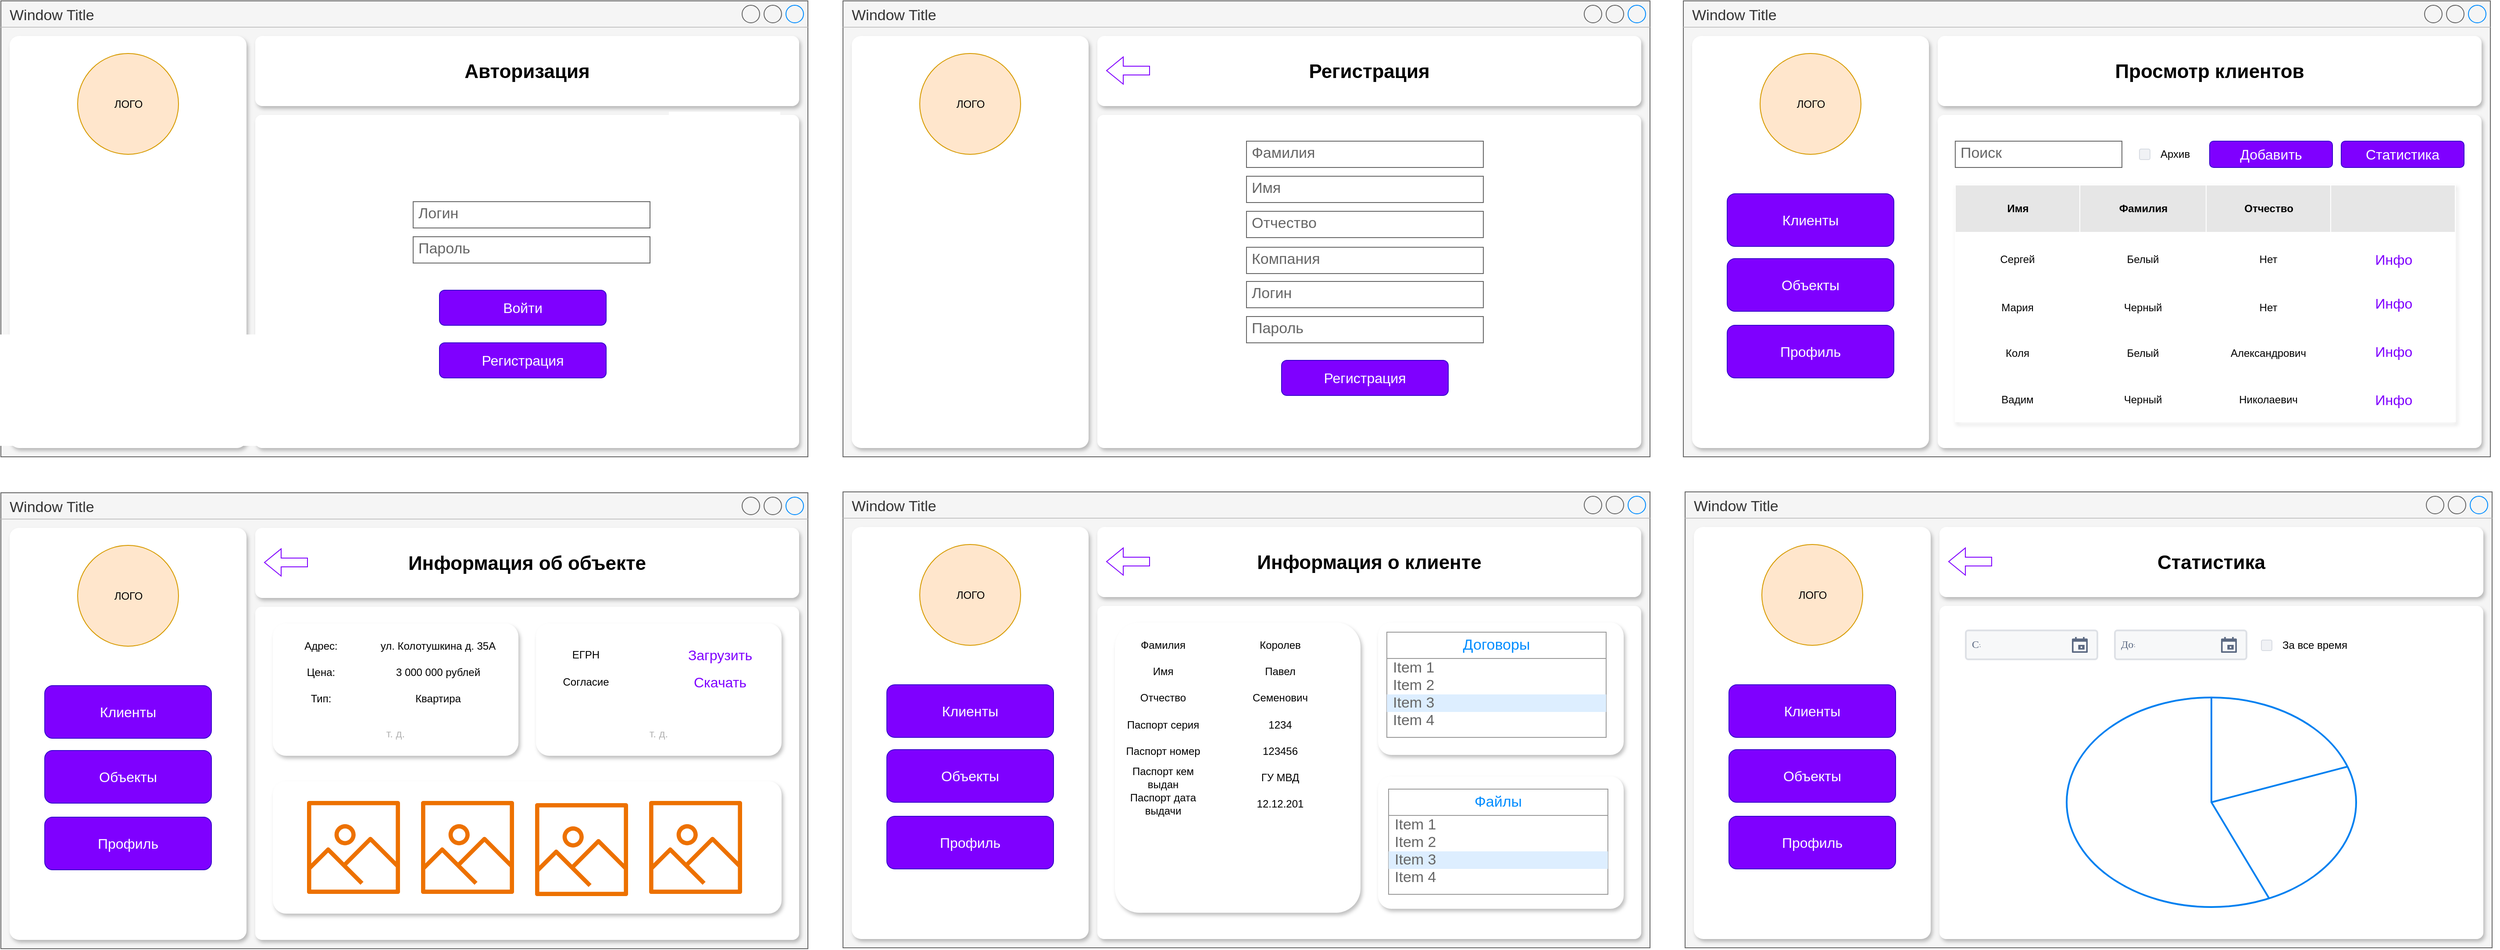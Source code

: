 <mxfile version="24.2.5" type="device">
  <diagram name="Страница — 1" id="MnJwE_A0gdDuaMo_lkTC">
    <mxGraphModel dx="3187" dy="2658" grid="1" gridSize="10" guides="1" tooltips="1" connect="1" arrows="1" fold="1" page="0" pageScale="1" pageWidth="1169" pageHeight="827" math="0" shadow="0">
      <root>
        <mxCell id="0" />
        <mxCell id="1" parent="0" />
        <mxCell id="DOowuVGxNtH6Vm6jvOXv-89" value="" style="group" vertex="1" connectable="0" parent="1">
          <mxGeometry x="40" y="-800" width="920" height="520" as="geometry" />
        </mxCell>
        <mxCell id="DOowuVGxNtH6Vm6jvOXv-23" value="Window Title" style="strokeWidth=1;shadow=0;dashed=0;align=center;html=1;shape=mxgraph.mockup.containers.window;align=left;verticalAlign=top;spacingLeft=8;strokeColor2=#008cff;strokeColor3=#c4c4c4;fontColor=#333333;mainText=;fontSize=17;labelBackgroundColor=none;whiteSpace=wrap;fillColor=#f5f5f5;strokeColor=#666666;container=0;" vertex="1" parent="DOowuVGxNtH6Vm6jvOXv-89">
          <mxGeometry width="920" height="520" as="geometry" />
        </mxCell>
        <mxCell id="DOowuVGxNtH6Vm6jvOXv-25" value="" style="rounded=1;whiteSpace=wrap;html=1;rotation=0;arcSize=2;strokeColor=none;shadow=1;container=0;" vertex="1" parent="DOowuVGxNtH6Vm6jvOXv-89">
          <mxGeometry x="290" y="130" width="620" height="380" as="geometry" />
        </mxCell>
        <mxCell id="DOowuVGxNtH6Vm6jvOXv-26" value="&lt;h1&gt;&lt;font style=&quot;font-size: 22px;&quot;&gt;Авторизация&lt;/font&gt;&lt;/h1&gt;" style="rounded=1;whiteSpace=wrap;html=1;rotation=0;arcSize=10;strokeColor=none;shadow=1;container=0;" vertex="1" parent="DOowuVGxNtH6Vm6jvOXv-89">
          <mxGeometry x="290" y="40" width="620" height="80" as="geometry" />
        </mxCell>
        <mxCell id="DOowuVGxNtH6Vm6jvOXv-51" value="Войти" style="rounded=1;whiteSpace=wrap;html=1;fillColor=#7F00FF;strokeColor=#3700CC;fontColor=#ffffff;fontSize=16;container=0;" vertex="1" parent="DOowuVGxNtH6Vm6jvOXv-89">
          <mxGeometry x="500" y="330" width="190" height="40" as="geometry" />
        </mxCell>
        <mxCell id="DOowuVGxNtH6Vm6jvOXv-52" value="Регистрация" style="rounded=1;whiteSpace=wrap;html=1;fillColor=#7F00FF;strokeColor=#3700CC;fontColor=#ffffff;fontSize=16;container=0;" vertex="1" parent="DOowuVGxNtH6Vm6jvOXv-89">
          <mxGeometry x="500" y="390" width="190" height="40" as="geometry" />
        </mxCell>
        <mxCell id="DOowuVGxNtH6Vm6jvOXv-3" value="" style="rounded=1;whiteSpace=wrap;html=1;rotation=0;arcSize=4;textShadow=0;strokeColor=none;shadow=1;container=0;" vertex="1" parent="DOowuVGxNtH6Vm6jvOXv-89">
          <mxGeometry x="10" y="40" width="270" height="470" as="geometry" />
        </mxCell>
        <mxCell id="DOowuVGxNtH6Vm6jvOXv-6" value="ЛОГО" style="ellipse;whiteSpace=wrap;html=1;aspect=fixed;fillColor=#ffe6cc;strokeColor=#d79b00;container=0;" vertex="1" parent="DOowuVGxNtH6Vm6jvOXv-89">
          <mxGeometry x="87.5" y="60" width="115" height="115" as="geometry" />
        </mxCell>
        <mxCell id="DOowuVGxNtH6Vm6jvOXv-87" value="Логин" style="strokeWidth=1;shadow=0;dashed=0;align=center;html=1;shape=mxgraph.mockup.text.textBox;fontColor=#666666;align=left;fontSize=17;spacingLeft=4;spacingTop=-3;whiteSpace=wrap;strokeColor=#666666;mainText=" vertex="1" parent="DOowuVGxNtH6Vm6jvOXv-89">
          <mxGeometry x="470" y="229" width="270" height="30" as="geometry" />
        </mxCell>
        <mxCell id="DOowuVGxNtH6Vm6jvOXv-88" value="Пароль" style="strokeWidth=1;shadow=0;dashed=0;align=center;html=1;shape=mxgraph.mockup.text.textBox;fontColor=#666666;align=left;fontSize=17;spacingLeft=4;spacingTop=-3;whiteSpace=wrap;strokeColor=#666666;mainText=" vertex="1" parent="DOowuVGxNtH6Vm6jvOXv-89">
          <mxGeometry x="470" y="269" width="270" height="30" as="geometry" />
        </mxCell>
        <mxCell id="DOowuVGxNtH6Vm6jvOXv-101" value="" style="group" vertex="1" connectable="0" parent="1">
          <mxGeometry x="1000" y="-800" width="920" height="520" as="geometry" />
        </mxCell>
        <mxCell id="DOowuVGxNtH6Vm6jvOXv-76" value="Window Title" style="strokeWidth=1;shadow=0;dashed=0;align=center;html=1;shape=mxgraph.mockup.containers.window;align=left;verticalAlign=top;spacingLeft=8;strokeColor2=#008cff;strokeColor3=#c4c4c4;fontColor=#333333;mainText=;fontSize=17;labelBackgroundColor=none;whiteSpace=wrap;fillColor=#f5f5f5;strokeColor=#666666;container=0;" vertex="1" parent="DOowuVGxNtH6Vm6jvOXv-101">
          <mxGeometry width="920" height="520" as="geometry" />
        </mxCell>
        <mxCell id="DOowuVGxNtH6Vm6jvOXv-77" value="" style="rounded=1;whiteSpace=wrap;html=1;rotation=0;arcSize=2;strokeColor=none;shadow=1;container=0;" vertex="1" parent="DOowuVGxNtH6Vm6jvOXv-101">
          <mxGeometry x="290" y="130" width="620" height="380" as="geometry" />
        </mxCell>
        <mxCell id="DOowuVGxNtH6Vm6jvOXv-78" value="&lt;h1&gt;&lt;font style=&quot;font-size: 22px;&quot;&gt;Регистрация&lt;/font&gt;&lt;/h1&gt;" style="rounded=1;whiteSpace=wrap;html=1;rotation=0;arcSize=10;strokeColor=none;shadow=1;container=0;" vertex="1" parent="DOowuVGxNtH6Vm6jvOXv-101">
          <mxGeometry x="290" y="40" width="620" height="80" as="geometry" />
        </mxCell>
        <mxCell id="DOowuVGxNtH6Vm6jvOXv-80" value="Регистрация" style="rounded=1;whiteSpace=wrap;html=1;fillColor=#7F00FF;strokeColor=#3700CC;fontColor=#ffffff;fontSize=16;container=0;" vertex="1" parent="DOowuVGxNtH6Vm6jvOXv-101">
          <mxGeometry x="500" y="410" width="190" height="40" as="geometry" />
        </mxCell>
        <mxCell id="DOowuVGxNtH6Vm6jvOXv-81" value="" style="rounded=1;whiteSpace=wrap;html=1;rotation=0;arcSize=4;textShadow=0;strokeColor=none;shadow=1;container=0;" vertex="1" parent="DOowuVGxNtH6Vm6jvOXv-101">
          <mxGeometry x="10" y="40" width="270" height="470" as="geometry" />
        </mxCell>
        <mxCell id="DOowuVGxNtH6Vm6jvOXv-82" value="ЛОГО" style="ellipse;whiteSpace=wrap;html=1;aspect=fixed;fillColor=#ffe6cc;strokeColor=#d79b00;container=0;" vertex="1" parent="DOowuVGxNtH6Vm6jvOXv-101">
          <mxGeometry x="87.5" y="60" width="115" height="115" as="geometry" />
        </mxCell>
        <mxCell id="DOowuVGxNtH6Vm6jvOXv-90" value="Фамилия" style="strokeWidth=1;shadow=0;dashed=0;align=center;html=1;shape=mxgraph.mockup.text.textBox;fontColor=#666666;align=left;fontSize=17;spacingLeft=4;spacingTop=-3;whiteSpace=wrap;strokeColor=#666666;mainText=" vertex="1" parent="DOowuVGxNtH6Vm6jvOXv-101">
          <mxGeometry x="460" y="160" width="270" height="30" as="geometry" />
        </mxCell>
        <mxCell id="DOowuVGxNtH6Vm6jvOXv-91" value="Имя" style="strokeWidth=1;shadow=0;dashed=0;align=center;html=1;shape=mxgraph.mockup.text.textBox;fontColor=#666666;align=left;fontSize=17;spacingLeft=4;spacingTop=-3;whiteSpace=wrap;strokeColor=#666666;mainText=" vertex="1" parent="DOowuVGxNtH6Vm6jvOXv-101">
          <mxGeometry x="460" y="200" width="270" height="30" as="geometry" />
        </mxCell>
        <mxCell id="DOowuVGxNtH6Vm6jvOXv-92" value="Отчество" style="strokeWidth=1;shadow=0;dashed=0;align=center;html=1;shape=mxgraph.mockup.text.textBox;fontColor=#666666;align=left;fontSize=17;spacingLeft=4;spacingTop=-3;whiteSpace=wrap;strokeColor=#666666;mainText=" vertex="1" parent="DOowuVGxNtH6Vm6jvOXv-101">
          <mxGeometry x="460" y="240" width="270" height="30" as="geometry" />
        </mxCell>
        <mxCell id="DOowuVGxNtH6Vm6jvOXv-93" value="Логин" style="strokeWidth=1;shadow=0;dashed=0;align=center;html=1;shape=mxgraph.mockup.text.textBox;fontColor=#666666;align=left;fontSize=17;spacingLeft=4;spacingTop=-3;whiteSpace=wrap;strokeColor=#666666;mainText=" vertex="1" parent="DOowuVGxNtH6Vm6jvOXv-101">
          <mxGeometry x="460" y="320" width="270" height="30" as="geometry" />
        </mxCell>
        <mxCell id="DOowuVGxNtH6Vm6jvOXv-94" value="Пароль" style="strokeWidth=1;shadow=0;dashed=0;align=center;html=1;shape=mxgraph.mockup.text.textBox;fontColor=#666666;align=left;fontSize=17;spacingLeft=4;spacingTop=-3;whiteSpace=wrap;strokeColor=#666666;mainText=" vertex="1" parent="DOowuVGxNtH6Vm6jvOXv-101">
          <mxGeometry x="460" y="360" width="270" height="30" as="geometry" />
        </mxCell>
        <mxCell id="DOowuVGxNtH6Vm6jvOXv-95" value="Компания" style="strokeWidth=1;shadow=0;dashed=0;align=center;html=1;shape=mxgraph.mockup.text.textBox;fontColor=#666666;align=left;fontSize=17;spacingLeft=4;spacingTop=-3;whiteSpace=wrap;strokeColor=#666666;mainText=" vertex="1" parent="DOowuVGxNtH6Vm6jvOXv-101">
          <mxGeometry x="460" y="281" width="270" height="30" as="geometry" />
        </mxCell>
        <mxCell id="DOowuVGxNtH6Vm6jvOXv-98" value="" style="shape=flexArrow;endArrow=classic;html=1;rounded=0;strokeColor=#7F00FF;" edge="1" parent="DOowuVGxNtH6Vm6jvOXv-101">
          <mxGeometry width="50" height="50" relative="1" as="geometry">
            <mxPoint x="350" y="79.47" as="sourcePoint" />
            <mxPoint x="300" y="79.47" as="targetPoint" />
          </mxGeometry>
        </mxCell>
        <mxCell id="DOowuVGxNtH6Vm6jvOXv-242" value="" style="group" vertex="1" connectable="0" parent="1">
          <mxGeometry x="1958" y="-800" width="930" height="520" as="geometry" />
        </mxCell>
        <mxCell id="DOowuVGxNtH6Vm6jvOXv-102" value="" style="group" vertex="1" connectable="0" parent="DOowuVGxNtH6Vm6jvOXv-242">
          <mxGeometry width="930" height="520" as="geometry" />
        </mxCell>
        <mxCell id="DOowuVGxNtH6Vm6jvOXv-103" value="Window Title" style="strokeWidth=1;shadow=0;dashed=0;align=center;html=1;shape=mxgraph.mockup.containers.window;align=left;verticalAlign=top;spacingLeft=8;strokeColor2=#008cff;strokeColor3=#c4c4c4;fontColor=#333333;mainText=;fontSize=17;labelBackgroundColor=none;whiteSpace=wrap;fillColor=#f5f5f5;strokeColor=#666666;container=0;" vertex="1" parent="DOowuVGxNtH6Vm6jvOXv-102">
          <mxGeometry width="920" height="520" as="geometry" />
        </mxCell>
        <mxCell id="DOowuVGxNtH6Vm6jvOXv-104" value="" style="rounded=1;whiteSpace=wrap;html=1;rotation=0;arcSize=2;strokeColor=none;shadow=1;container=0;" vertex="1" parent="DOowuVGxNtH6Vm6jvOXv-102">
          <mxGeometry x="290" y="130" width="620" height="380" as="geometry" />
        </mxCell>
        <mxCell id="DOowuVGxNtH6Vm6jvOXv-105" value="" style="rounded=1;whiteSpace=wrap;html=1;rotation=0;arcSize=4;textShadow=0;shadow=1;strokeColor=none;container=0;" vertex="1" parent="DOowuVGxNtH6Vm6jvOXv-102">
          <mxGeometry x="10" y="40" width="270" height="470" as="geometry" />
        </mxCell>
        <mxCell id="DOowuVGxNtH6Vm6jvOXv-106" value="ЛОГО" style="ellipse;whiteSpace=wrap;html=1;aspect=fixed;fillColor=#ffe6cc;strokeColor=#d79b00;container=0;" vertex="1" parent="DOowuVGxNtH6Vm6jvOXv-102">
          <mxGeometry x="87.5" y="60" width="115" height="115" as="geometry" />
        </mxCell>
        <mxCell id="DOowuVGxNtH6Vm6jvOXv-107" value="Клиенты" style="rounded=1;whiteSpace=wrap;html=1;fillColor=#7F00FF;strokeColor=#3700CC;fontColor=#ffffff;fontSize=16;container=0;" vertex="1" parent="DOowuVGxNtH6Vm6jvOXv-102">
          <mxGeometry x="50" y="220" width="190" height="60" as="geometry" />
        </mxCell>
        <mxCell id="DOowuVGxNtH6Vm6jvOXv-108" value="Объекты" style="rounded=1;whiteSpace=wrap;html=1;fillColor=#7F00FF;strokeColor=#3700CC;fontColor=#ffffff;fontSize=16;container=0;" vertex="1" parent="DOowuVGxNtH6Vm6jvOXv-102">
          <mxGeometry x="50" y="294" width="190" height="60" as="geometry" />
        </mxCell>
        <mxCell id="DOowuVGxNtH6Vm6jvOXv-109" value="Профиль" style="rounded=1;whiteSpace=wrap;html=1;fillColor=#7F00FF;strokeColor=#3700CC;fontColor=#ffffff;fontSize=16;container=0;" vertex="1" parent="DOowuVGxNtH6Vm6jvOXv-102">
          <mxGeometry x="50" y="370" width="190" height="60" as="geometry" />
        </mxCell>
        <mxCell id="DOowuVGxNtH6Vm6jvOXv-110" value="&lt;h1&gt;&lt;font style=&quot;font-size: 22px;&quot;&gt;Просмотр клиентов&lt;/font&gt;&lt;/h1&gt;" style="rounded=1;whiteSpace=wrap;html=1;rotation=0;arcSize=10;strokeColor=none;shadow=1;container=0;" vertex="1" parent="DOowuVGxNtH6Vm6jvOXv-102">
          <mxGeometry x="290" y="40" width="620" height="80" as="geometry" />
        </mxCell>
        <mxCell id="DOowuVGxNtH6Vm6jvOXv-168" value="Assets" style="childLayout=tableLayout;recursiveResize=0;strokeColor=#FFFFFF;fillColor=none;shadow=1;" vertex="1" parent="DOowuVGxNtH6Vm6jvOXv-102">
          <mxGeometry x="310" y="210" width="570" height="270" as="geometry" />
        </mxCell>
        <mxCell id="DOowuVGxNtH6Vm6jvOXv-169" style="shape=tableRow;horizontal=0;startSize=0;swimlaneHead=0;swimlaneBody=0;top=0;left=0;bottom=0;right=0;dropTarget=0;collapsible=0;recursiveResize=0;expand=0;fontStyle=0;strokeColor=inherit;fillColor=#ffffff;" vertex="1" parent="DOowuVGxNtH6Vm6jvOXv-168">
          <mxGeometry width="570" height="54" as="geometry" />
        </mxCell>
        <mxCell id="DOowuVGxNtH6Vm6jvOXv-170" value="Имя" style="connectable=0;recursiveResize=0;strokeColor=inherit;fillColor=#E6E6E6;align=center;fontStyle=1;fontColor=#000000;html=1;" vertex="1" parent="DOowuVGxNtH6Vm6jvOXv-169">
          <mxGeometry width="142" height="54" as="geometry">
            <mxRectangle width="142" height="54" as="alternateBounds" />
          </mxGeometry>
        </mxCell>
        <mxCell id="DOowuVGxNtH6Vm6jvOXv-171" value="Фамилия" style="connectable=0;recursiveResize=0;strokeColor=inherit;fillColor=#E6E6E6;align=center;fontStyle=1;fontColor=#000000;html=1;" vertex="1" parent="DOowuVGxNtH6Vm6jvOXv-169">
          <mxGeometry x="142" width="144" height="54" as="geometry">
            <mxRectangle width="144" height="54" as="alternateBounds" />
          </mxGeometry>
        </mxCell>
        <mxCell id="DOowuVGxNtH6Vm6jvOXv-172" value="Отчество" style="connectable=0;recursiveResize=0;strokeColor=inherit;fillColor=#E6E6E6;align=center;fontStyle=1;fontColor=#000000;html=1;" vertex="1" parent="DOowuVGxNtH6Vm6jvOXv-169">
          <mxGeometry x="286" width="142" height="54" as="geometry">
            <mxRectangle width="142" height="54" as="alternateBounds" />
          </mxGeometry>
        </mxCell>
        <mxCell id="DOowuVGxNtH6Vm6jvOXv-189" style="connectable=0;recursiveResize=0;strokeColor=inherit;fillColor=#E6E6E6;align=center;fontStyle=1;fontColor=#000000;html=1;" vertex="1" parent="DOowuVGxNtH6Vm6jvOXv-169">
          <mxGeometry x="428" width="142" height="54" as="geometry">
            <mxRectangle width="142" height="54" as="alternateBounds" />
          </mxGeometry>
        </mxCell>
        <mxCell id="DOowuVGxNtH6Vm6jvOXv-173" value="" style="shape=tableRow;horizontal=0;startSize=0;swimlaneHead=0;swimlaneBody=0;top=0;left=0;bottom=0;right=0;dropTarget=0;collapsible=0;recursiveResize=0;expand=0;fontStyle=0;strokeColor=inherit;fillColor=#ffffff;" vertex="1" parent="DOowuVGxNtH6Vm6jvOXv-168">
          <mxGeometry y="54" width="570" height="61" as="geometry" />
        </mxCell>
        <mxCell id="DOowuVGxNtH6Vm6jvOXv-174" value="Сергей" style="connectable=0;recursiveResize=0;align=center;whiteSpace=wrap;html=1;rounded=0;strokeColor=inherit;" vertex="1" parent="DOowuVGxNtH6Vm6jvOXv-173">
          <mxGeometry width="142" height="61" as="geometry">
            <mxRectangle width="142" height="61" as="alternateBounds" />
          </mxGeometry>
        </mxCell>
        <mxCell id="DOowuVGxNtH6Vm6jvOXv-175" value="Белый" style="connectable=0;recursiveResize=0;align=center;whiteSpace=wrap;html=1;rounded=0;strokeColor=inherit;" vertex="1" parent="DOowuVGxNtH6Vm6jvOXv-173">
          <mxGeometry x="142" width="144" height="61" as="geometry">
            <mxRectangle width="144" height="61" as="alternateBounds" />
          </mxGeometry>
        </mxCell>
        <mxCell id="DOowuVGxNtH6Vm6jvOXv-176" value="Нет" style="connectable=0;recursiveResize=0;align=center;whiteSpace=wrap;html=1;rounded=0;strokeColor=inherit;" vertex="1" parent="DOowuVGxNtH6Vm6jvOXv-173">
          <mxGeometry x="286" width="142" height="61" as="geometry">
            <mxRectangle width="142" height="61" as="alternateBounds" />
          </mxGeometry>
        </mxCell>
        <mxCell id="DOowuVGxNtH6Vm6jvOXv-190" style="connectable=0;recursiveResize=0;align=center;whiteSpace=wrap;html=1;rounded=0;strokeColor=inherit;" vertex="1" parent="DOowuVGxNtH6Vm6jvOXv-173">
          <mxGeometry x="428" width="142" height="61" as="geometry">
            <mxRectangle width="142" height="61" as="alternateBounds" />
          </mxGeometry>
        </mxCell>
        <mxCell id="DOowuVGxNtH6Vm6jvOXv-177" value="" style="shape=tableRow;horizontal=0;startSize=0;swimlaneHead=0;swimlaneBody=0;top=0;left=0;bottom=0;right=0;dropTarget=0;collapsible=0;recursiveResize=0;expand=0;fontStyle=1;strokeColor=inherit;fillColor=#EAF2D3;" vertex="1" parent="DOowuVGxNtH6Vm6jvOXv-168">
          <mxGeometry y="115" width="570" height="50" as="geometry" />
        </mxCell>
        <mxCell id="DOowuVGxNtH6Vm6jvOXv-178" value="Мария" style="connectable=0;recursiveResize=0;whiteSpace=wrap;html=1;rounded=0;strokeColor=inherit;" vertex="1" parent="DOowuVGxNtH6Vm6jvOXv-177">
          <mxGeometry width="142" height="50" as="geometry">
            <mxRectangle width="142" height="50" as="alternateBounds" />
          </mxGeometry>
        </mxCell>
        <mxCell id="DOowuVGxNtH6Vm6jvOXv-179" value="Черный" style="connectable=0;recursiveResize=0;whiteSpace=wrap;html=1;rounded=0;strokeColor=inherit;" vertex="1" parent="DOowuVGxNtH6Vm6jvOXv-177">
          <mxGeometry x="142" width="144" height="50" as="geometry">
            <mxRectangle width="144" height="50" as="alternateBounds" />
          </mxGeometry>
        </mxCell>
        <mxCell id="DOowuVGxNtH6Vm6jvOXv-180" value="Нет" style="connectable=0;recursiveResize=0;whiteSpace=wrap;html=1;rounded=0;strokeColor=inherit;" vertex="1" parent="DOowuVGxNtH6Vm6jvOXv-177">
          <mxGeometry x="286" width="142" height="50" as="geometry">
            <mxRectangle width="142" height="50" as="alternateBounds" />
          </mxGeometry>
        </mxCell>
        <mxCell id="DOowuVGxNtH6Vm6jvOXv-191" style="connectable=0;recursiveResize=0;whiteSpace=wrap;html=1;rounded=0;strokeColor=inherit;" vertex="1" parent="DOowuVGxNtH6Vm6jvOXv-177">
          <mxGeometry x="428" width="142" height="50" as="geometry">
            <mxRectangle width="142" height="50" as="alternateBounds" />
          </mxGeometry>
        </mxCell>
        <mxCell id="DOowuVGxNtH6Vm6jvOXv-181" value="" style="shape=tableRow;horizontal=0;startSize=0;swimlaneHead=0;swimlaneBody=0;top=0;left=0;bottom=0;right=0;dropTarget=0;collapsible=0;recursiveResize=0;expand=0;fontStyle=0;strokeColor=inherit;fillColor=#ffffff;" vertex="1" parent="DOowuVGxNtH6Vm6jvOXv-168">
          <mxGeometry y="165" width="570" height="54" as="geometry" />
        </mxCell>
        <mxCell id="DOowuVGxNtH6Vm6jvOXv-182" value="Коля" style="connectable=0;recursiveResize=0;fontStyle=0;align=center;whiteSpace=wrap;html=1;rounded=0;strokeColor=inherit;" vertex="1" parent="DOowuVGxNtH6Vm6jvOXv-181">
          <mxGeometry width="142" height="54" as="geometry">
            <mxRectangle width="142" height="54" as="alternateBounds" />
          </mxGeometry>
        </mxCell>
        <mxCell id="DOowuVGxNtH6Vm6jvOXv-183" value="Белый" style="connectable=0;recursiveResize=0;fontStyle=0;align=center;whiteSpace=wrap;html=1;rounded=0;strokeColor=inherit;" vertex="1" parent="DOowuVGxNtH6Vm6jvOXv-181">
          <mxGeometry x="142" width="144" height="54" as="geometry">
            <mxRectangle width="144" height="54" as="alternateBounds" />
          </mxGeometry>
        </mxCell>
        <mxCell id="DOowuVGxNtH6Vm6jvOXv-184" value="Александрович" style="connectable=0;recursiveResize=0;fontStyle=0;align=center;whiteSpace=wrap;html=1;rounded=0;strokeColor=inherit;" vertex="1" parent="DOowuVGxNtH6Vm6jvOXv-181">
          <mxGeometry x="286" width="142" height="54" as="geometry">
            <mxRectangle width="142" height="54" as="alternateBounds" />
          </mxGeometry>
        </mxCell>
        <mxCell id="DOowuVGxNtH6Vm6jvOXv-192" style="connectable=0;recursiveResize=0;fontStyle=0;align=center;whiteSpace=wrap;html=1;rounded=0;strokeColor=inherit;" vertex="1" parent="DOowuVGxNtH6Vm6jvOXv-181">
          <mxGeometry x="428" width="142" height="54" as="geometry">
            <mxRectangle width="142" height="54" as="alternateBounds" />
          </mxGeometry>
        </mxCell>
        <mxCell id="DOowuVGxNtH6Vm6jvOXv-185" value="" style="shape=tableRow;horizontal=0;startSize=0;swimlaneHead=0;swimlaneBody=0;top=0;left=0;bottom=0;right=0;dropTarget=0;collapsible=0;recursiveResize=0;expand=0;fontStyle=1;strokeColor=inherit;fillColor=#EAF2D3;" vertex="1" parent="DOowuVGxNtH6Vm6jvOXv-168">
          <mxGeometry y="219" width="570" height="51" as="geometry" />
        </mxCell>
        <mxCell id="DOowuVGxNtH6Vm6jvOXv-186" value="Вадим" style="connectable=0;recursiveResize=0;whiteSpace=wrap;html=1;rounded=0;strokeColor=inherit;" vertex="1" parent="DOowuVGxNtH6Vm6jvOXv-185">
          <mxGeometry width="142" height="51" as="geometry">
            <mxRectangle width="142" height="51" as="alternateBounds" />
          </mxGeometry>
        </mxCell>
        <mxCell id="DOowuVGxNtH6Vm6jvOXv-187" value="Черный" style="connectable=0;recursiveResize=0;whiteSpace=wrap;html=1;rounded=0;strokeColor=inherit;" vertex="1" parent="DOowuVGxNtH6Vm6jvOXv-185">
          <mxGeometry x="142" width="144" height="51" as="geometry">
            <mxRectangle width="144" height="51" as="alternateBounds" />
          </mxGeometry>
        </mxCell>
        <mxCell id="DOowuVGxNtH6Vm6jvOXv-188" value="Николаевич" style="connectable=0;recursiveResize=0;whiteSpace=wrap;html=1;rounded=0;strokeColor=inherit;" vertex="1" parent="DOowuVGxNtH6Vm6jvOXv-185">
          <mxGeometry x="286" width="142" height="51" as="geometry">
            <mxRectangle width="142" height="51" as="alternateBounds" />
          </mxGeometry>
        </mxCell>
        <mxCell id="DOowuVGxNtH6Vm6jvOXv-193" style="connectable=0;recursiveResize=0;whiteSpace=wrap;html=1;rounded=0;strokeColor=inherit;" vertex="1" parent="DOowuVGxNtH6Vm6jvOXv-185">
          <mxGeometry x="428" width="142" height="51" as="geometry">
            <mxRectangle width="142" height="51" as="alternateBounds" />
          </mxGeometry>
        </mxCell>
        <mxCell id="DOowuVGxNtH6Vm6jvOXv-234" value="Инфо" style="rounded=1;whiteSpace=wrap;html=1;fillColor=none;strokeColor=none;fontColor=#7F00FF;fontSize=16;container=0;" vertex="1" parent="DOowuVGxNtH6Vm6jvOXv-102">
          <mxGeometry x="750" y="280" width="120" height="30" as="geometry" />
        </mxCell>
        <mxCell id="DOowuVGxNtH6Vm6jvOXv-235" value="Инфо" style="rounded=1;whiteSpace=wrap;html=1;fillColor=none;strokeColor=none;fontColor=#7F00FF;fontSize=16;container=0;" vertex="1" parent="DOowuVGxNtH6Vm6jvOXv-102">
          <mxGeometry x="750" y="330" width="120" height="30" as="geometry" />
        </mxCell>
        <mxCell id="DOowuVGxNtH6Vm6jvOXv-236" value="Инфо" style="rounded=1;whiteSpace=wrap;html=1;fillColor=none;strokeColor=none;fontColor=#7F00FF;fontSize=16;container=0;" vertex="1" parent="DOowuVGxNtH6Vm6jvOXv-102">
          <mxGeometry x="750" y="385" width="120" height="30" as="geometry" />
        </mxCell>
        <mxCell id="DOowuVGxNtH6Vm6jvOXv-237" value="Инфо" style="rounded=1;whiteSpace=wrap;html=1;fillColor=none;strokeColor=none;fontColor=#7F00FF;fontSize=16;container=0;" vertex="1" parent="DOowuVGxNtH6Vm6jvOXv-102">
          <mxGeometry x="750" y="440" width="120" height="30" as="geometry" />
        </mxCell>
        <mxCell id="DOowuVGxNtH6Vm6jvOXv-239" value="Поиск" style="strokeWidth=1;shadow=0;dashed=0;align=center;html=1;shape=mxgraph.mockup.text.textBox;fontColor=#666666;align=left;fontSize=17;spacingLeft=4;spacingTop=-3;whiteSpace=wrap;strokeColor=#666666;mainText=" vertex="1" parent="DOowuVGxNtH6Vm6jvOXv-102">
          <mxGeometry x="310" y="160" width="190" height="30" as="geometry" />
        </mxCell>
        <mxCell id="DOowuVGxNtH6Vm6jvOXv-240" value="Добавить" style="rounded=1;whiteSpace=wrap;html=1;fillColor=#7F00FF;strokeColor=#3700CC;fontColor=#ffffff;fontSize=16;container=0;" vertex="1" parent="DOowuVGxNtH6Vm6jvOXv-102">
          <mxGeometry x="600" y="160" width="140" height="30" as="geometry" />
        </mxCell>
        <mxCell id="DOowuVGxNtH6Vm6jvOXv-241" value="Архив" style="rounded=1;fillColor=#F0F2F5;strokeColor=#D8DCE3;align=left;verticalAlign=middle;fontStyle=0;fontSize=12;labelPosition=right;verticalLabelPosition=middle;spacingLeft=10;html=1;shadow=0;dashed=0" vertex="1" parent="DOowuVGxNtH6Vm6jvOXv-102">
          <mxGeometry x="520" y="169" width="12" height="12" as="geometry" />
        </mxCell>
        <mxCell id="DOowuVGxNtH6Vm6jvOXv-359" value="Статистика" style="rounded=1;whiteSpace=wrap;html=1;fillColor=#7F00FF;strokeColor=#3700CC;fontColor=#ffffff;fontSize=16;container=0;" vertex="1" parent="DOowuVGxNtH6Vm6jvOXv-102">
          <mxGeometry x="750" y="160" width="140" height="30" as="geometry" />
        </mxCell>
        <mxCell id="DOowuVGxNtH6Vm6jvOXv-165" value="" style="endArrow=none;html=1;rounded=0;" edge="1" parent="DOowuVGxNtH6Vm6jvOXv-242" target="DOowuVGxNtH6Vm6jvOXv-168">
          <mxGeometry relative="1" as="geometry">
            <mxPoint x="530" y="210" as="sourcePoint" />
            <mxPoint x="690" y="210" as="targetPoint" />
          </mxGeometry>
        </mxCell>
        <mxCell id="DOowuVGxNtH6Vm6jvOXv-362" value="" style="group" vertex="1" connectable="0" parent="1">
          <mxGeometry x="40" y="-239" width="920" height="520" as="geometry" />
        </mxCell>
        <mxCell id="DOowuVGxNtH6Vm6jvOXv-289" value="Window Title" style="strokeWidth=1;shadow=0;dashed=0;align=center;html=1;shape=mxgraph.mockup.containers.window;align=left;verticalAlign=top;spacingLeft=8;strokeColor2=#008cff;strokeColor3=#c4c4c4;fontColor=#333333;mainText=;fontSize=17;labelBackgroundColor=none;whiteSpace=wrap;fillColor=#f5f5f5;strokeColor=#666666;container=0;" vertex="1" parent="DOowuVGxNtH6Vm6jvOXv-362">
          <mxGeometry width="920" height="520" as="geometry" />
        </mxCell>
        <mxCell id="DOowuVGxNtH6Vm6jvOXv-290" value="" style="rounded=1;whiteSpace=wrap;html=1;rotation=0;arcSize=2;strokeColor=none;shadow=1;container=0;" vertex="1" parent="DOowuVGxNtH6Vm6jvOXv-362">
          <mxGeometry x="290" y="130" width="620" height="380" as="geometry" />
        </mxCell>
        <mxCell id="DOowuVGxNtH6Vm6jvOXv-291" value="" style="rounded=1;whiteSpace=wrap;html=1;rotation=0;arcSize=4;textShadow=0;shadow=1;strokeColor=none;container=0;" vertex="1" parent="DOowuVGxNtH6Vm6jvOXv-362">
          <mxGeometry x="10" y="40" width="270" height="470" as="geometry" />
        </mxCell>
        <mxCell id="DOowuVGxNtH6Vm6jvOXv-292" value="ЛОГО" style="ellipse;whiteSpace=wrap;html=1;aspect=fixed;fillColor=#ffe6cc;strokeColor=#d79b00;container=0;" vertex="1" parent="DOowuVGxNtH6Vm6jvOXv-362">
          <mxGeometry x="87.5" y="60" width="115" height="115" as="geometry" />
        </mxCell>
        <mxCell id="DOowuVGxNtH6Vm6jvOXv-293" value="Клиенты" style="rounded=1;whiteSpace=wrap;html=1;fillColor=#7F00FF;strokeColor=#3700CC;fontColor=#ffffff;fontSize=16;container=0;" vertex="1" parent="DOowuVGxNtH6Vm6jvOXv-362">
          <mxGeometry x="50" y="220" width="190" height="60" as="geometry" />
        </mxCell>
        <mxCell id="DOowuVGxNtH6Vm6jvOXv-294" value="Объекты" style="rounded=1;whiteSpace=wrap;html=1;fillColor=#7F00FF;strokeColor=#3700CC;fontColor=#ffffff;fontSize=16;container=0;" vertex="1" parent="DOowuVGxNtH6Vm6jvOXv-362">
          <mxGeometry x="50" y="294" width="190" height="60" as="geometry" />
        </mxCell>
        <mxCell id="DOowuVGxNtH6Vm6jvOXv-295" value="Профиль" style="rounded=1;whiteSpace=wrap;html=1;fillColor=#7F00FF;strokeColor=#3700CC;fontColor=#ffffff;fontSize=16;container=0;" vertex="1" parent="DOowuVGxNtH6Vm6jvOXv-362">
          <mxGeometry x="50" y="370" width="190" height="60" as="geometry" />
        </mxCell>
        <mxCell id="DOowuVGxNtH6Vm6jvOXv-296" value="&lt;h1&gt;&lt;font style=&quot;font-size: 22px;&quot;&gt;Информация об объекте&lt;/font&gt;&lt;/h1&gt;" style="rounded=1;whiteSpace=wrap;html=1;rotation=0;arcSize=10;strokeColor=none;shadow=1;container=0;" vertex="1" parent="DOowuVGxNtH6Vm6jvOXv-362">
          <mxGeometry x="290" y="40" width="620" height="80" as="geometry" />
        </mxCell>
        <mxCell id="DOowuVGxNtH6Vm6jvOXv-297" value="" style="shape=flexArrow;endArrow=classic;html=1;rounded=0;strokeColor=#7F00FF;" edge="1" parent="DOowuVGxNtH6Vm6jvOXv-362">
          <mxGeometry width="50" height="50" relative="1" as="geometry">
            <mxPoint x="350" y="79.47" as="sourcePoint" />
            <mxPoint x="300" y="79.47" as="targetPoint" />
          </mxGeometry>
        </mxCell>
        <mxCell id="DOowuVGxNtH6Vm6jvOXv-300" value="&lt;h6&gt;&lt;br&gt;&lt;/h6&gt;" style="rounded=1;whiteSpace=wrap;html=1;rotation=0;arcSize=10;strokeColor=none;shadow=1;container=0;" vertex="1" parent="DOowuVGxNtH6Vm6jvOXv-362">
          <mxGeometry x="310" y="149" width="280" height="151" as="geometry" />
        </mxCell>
        <mxCell id="DOowuVGxNtH6Vm6jvOXv-301" value="&lt;h6&gt;&lt;br&gt;&lt;/h6&gt;" style="rounded=1;whiteSpace=wrap;html=1;rotation=0;arcSize=10;strokeColor=none;shadow=1;container=0;" vertex="1" parent="DOowuVGxNtH6Vm6jvOXv-362">
          <mxGeometry x="610" y="149" width="280" height="151" as="geometry" />
        </mxCell>
        <mxCell id="DOowuVGxNtH6Vm6jvOXv-302" value="&lt;h6&gt;&lt;br&gt;&lt;/h6&gt;" style="rounded=1;whiteSpace=wrap;html=1;rotation=0;arcSize=10;strokeColor=none;shadow=1;container=0;" vertex="1" parent="DOowuVGxNtH6Vm6jvOXv-362">
          <mxGeometry x="310" y="329" width="580" height="151" as="geometry" />
        </mxCell>
        <mxCell id="DOowuVGxNtH6Vm6jvOXv-303" value="" style="sketch=0;outlineConnect=0;fontColor=#232F3E;gradientColor=none;fillColor=#ED7100;strokeColor=none;dashed=0;verticalLabelPosition=bottom;verticalAlign=top;align=center;html=1;fontSize=12;fontStyle=0;aspect=fixed;pointerEvents=1;shape=mxgraph.aws4.container_registry_image;container=0;" vertex="1" parent="DOowuVGxNtH6Vm6jvOXv-362">
          <mxGeometry x="349" y="351.5" width="106" height="106" as="geometry" />
        </mxCell>
        <mxCell id="DOowuVGxNtH6Vm6jvOXv-305" value="" style="sketch=0;outlineConnect=0;fontColor=#232F3E;gradientColor=none;fillColor=#ED7100;strokeColor=none;dashed=0;verticalLabelPosition=bottom;verticalAlign=top;align=center;html=1;fontSize=12;fontStyle=0;aspect=fixed;pointerEvents=1;shape=mxgraph.aws4.container_registry_image;container=0;" vertex="1" parent="DOowuVGxNtH6Vm6jvOXv-362">
          <mxGeometry x="479" y="351.5" width="106" height="106" as="geometry" />
        </mxCell>
        <mxCell id="DOowuVGxNtH6Vm6jvOXv-306" value="" style="sketch=0;outlineConnect=0;fontColor=#232F3E;gradientColor=none;fillColor=#ED7100;strokeColor=none;dashed=0;verticalLabelPosition=bottom;verticalAlign=top;align=center;html=1;fontSize=12;fontStyle=0;aspect=fixed;pointerEvents=1;shape=mxgraph.aws4.container_registry_image;container=0;" vertex="1" parent="DOowuVGxNtH6Vm6jvOXv-362">
          <mxGeometry x="609" y="354" width="106" height="106" as="geometry" />
        </mxCell>
        <mxCell id="DOowuVGxNtH6Vm6jvOXv-307" value="" style="sketch=0;outlineConnect=0;fontColor=#232F3E;gradientColor=none;fillColor=#ED7100;strokeColor=none;dashed=0;verticalLabelPosition=bottom;verticalAlign=top;align=center;html=1;fontSize=12;fontStyle=0;aspect=fixed;pointerEvents=1;shape=mxgraph.aws4.container_registry_image;container=0;" vertex="1" parent="DOowuVGxNtH6Vm6jvOXv-362">
          <mxGeometry x="739" y="351.5" width="106" height="106" as="geometry" />
        </mxCell>
        <mxCell id="DOowuVGxNtH6Vm6jvOXv-320" value="&lt;font color=&quot;#b3b3b3&quot;&gt;т. д.&lt;/font&gt;" style="text;html=1;align=center;verticalAlign=middle;whiteSpace=wrap;rounded=0;container=0;" vertex="1" parent="DOowuVGxNtH6Vm6jvOXv-362">
          <mxGeometry x="320" y="259.5" width="260" height="31" as="geometry" />
        </mxCell>
        <mxCell id="DOowuVGxNtH6Vm6jvOXv-322" value="ЕГРН" style="text;html=1;align=center;verticalAlign=middle;whiteSpace=wrap;rounded=0;container=0;" vertex="1" parent="DOowuVGxNtH6Vm6jvOXv-362">
          <mxGeometry x="621.5" y="169" width="90" height="31" as="geometry" />
        </mxCell>
        <mxCell id="DOowuVGxNtH6Vm6jvOXv-324" value="Согласие" style="text;html=1;align=center;verticalAlign=middle;whiteSpace=wrap;rounded=0;container=0;" vertex="1" parent="DOowuVGxNtH6Vm6jvOXv-362">
          <mxGeometry x="621.5" y="200" width="90" height="31" as="geometry" />
        </mxCell>
        <mxCell id="DOowuVGxNtH6Vm6jvOXv-325" value="&lt;font color=&quot;#b3b3b3&quot;&gt;т. д.&lt;/font&gt;" style="text;html=1;align=center;verticalAlign=middle;whiteSpace=wrap;rounded=0;container=0;" vertex="1" parent="DOowuVGxNtH6Vm6jvOXv-362">
          <mxGeometry x="620" y="259.5" width="260" height="31" as="geometry" />
        </mxCell>
        <mxCell id="DOowuVGxNtH6Vm6jvOXv-326" value="Загрузить" style="rounded=1;whiteSpace=wrap;html=1;fillColor=none;strokeColor=none;fontColor=#7F00FF;fontSize=16;container=0;" vertex="1" parent="DOowuVGxNtH6Vm6jvOXv-362">
          <mxGeometry x="760" y="170" width="120" height="30" as="geometry" />
        </mxCell>
        <mxCell id="DOowuVGxNtH6Vm6jvOXv-358" value="Скачать" style="rounded=1;whiteSpace=wrap;html=1;fillColor=none;strokeColor=none;fontColor=#7F00FF;fontSize=16;container=0;" vertex="1" parent="DOowuVGxNtH6Vm6jvOXv-362">
          <mxGeometry x="760" y="201" width="120" height="30" as="geometry" />
        </mxCell>
        <mxCell id="DOowuVGxNtH6Vm6jvOXv-308" value="Адрес:" style="text;html=1;align=center;verticalAlign=middle;whiteSpace=wrap;rounded=0;container=0;" vertex="1" parent="DOowuVGxNtH6Vm6jvOXv-362">
          <mxGeometry x="320" y="159" width="90" height="31" as="geometry" />
        </mxCell>
        <mxCell id="DOowuVGxNtH6Vm6jvOXv-309" value="ул. Колотушкина д. 35А" style="text;html=1;align=center;verticalAlign=middle;whiteSpace=wrap;rounded=0;container=0;" vertex="1" parent="DOowuVGxNtH6Vm6jvOXv-362">
          <mxGeometry x="420" y="159" width="157" height="31" as="geometry" />
        </mxCell>
        <mxCell id="DOowuVGxNtH6Vm6jvOXv-312" value="Цена:" style="text;html=1;align=center;verticalAlign=middle;whiteSpace=wrap;rounded=0;container=0;" vertex="1" parent="DOowuVGxNtH6Vm6jvOXv-362">
          <mxGeometry x="320" y="189" width="90" height="31" as="geometry" />
        </mxCell>
        <mxCell id="DOowuVGxNtH6Vm6jvOXv-313" value="3 000 000 рублей" style="text;html=1;align=center;verticalAlign=middle;whiteSpace=wrap;rounded=0;container=0;" vertex="1" parent="DOowuVGxNtH6Vm6jvOXv-362">
          <mxGeometry x="420" y="189" width="157" height="31" as="geometry" />
        </mxCell>
        <mxCell id="DOowuVGxNtH6Vm6jvOXv-315" value="Тип:" style="text;html=1;align=center;verticalAlign=middle;whiteSpace=wrap;rounded=0;container=0;" vertex="1" parent="DOowuVGxNtH6Vm6jvOXv-362">
          <mxGeometry x="320" y="219" width="90" height="31" as="geometry" />
        </mxCell>
        <mxCell id="DOowuVGxNtH6Vm6jvOXv-316" value="Квартира" style="text;html=1;align=center;verticalAlign=middle;whiteSpace=wrap;rounded=0;container=0;" vertex="1" parent="DOowuVGxNtH6Vm6jvOXv-362">
          <mxGeometry x="420" y="219" width="157" height="31" as="geometry" />
        </mxCell>
        <mxCell id="DOowuVGxNtH6Vm6jvOXv-491" value="" style="group" vertex="1" connectable="0" parent="1">
          <mxGeometry x="1000" y="-240" width="920" height="520" as="geometry" />
        </mxCell>
        <mxCell id="DOowuVGxNtH6Vm6jvOXv-363" value="" style="group;fontSize=20;" vertex="1" connectable="0" parent="DOowuVGxNtH6Vm6jvOXv-491">
          <mxGeometry width="920" height="520" as="geometry" />
        </mxCell>
        <mxCell id="DOowuVGxNtH6Vm6jvOXv-364" value="Window Title" style="strokeWidth=1;shadow=0;dashed=0;align=center;html=1;shape=mxgraph.mockup.containers.window;align=left;verticalAlign=top;spacingLeft=8;strokeColor2=#008cff;strokeColor3=#c4c4c4;fontColor=#333333;mainText=;fontSize=17;labelBackgroundColor=none;whiteSpace=wrap;fillColor=#f5f5f5;strokeColor=#666666;container=0;" vertex="1" parent="DOowuVGxNtH6Vm6jvOXv-363">
          <mxGeometry width="920" height="520" as="geometry" />
        </mxCell>
        <mxCell id="DOowuVGxNtH6Vm6jvOXv-365" value="" style="rounded=1;whiteSpace=wrap;html=1;rotation=0;arcSize=2;strokeColor=none;shadow=1;container=0;" vertex="1" parent="DOowuVGxNtH6Vm6jvOXv-363">
          <mxGeometry x="290" y="130" width="620" height="380" as="geometry" />
        </mxCell>
        <mxCell id="DOowuVGxNtH6Vm6jvOXv-366" value="" style="rounded=1;whiteSpace=wrap;html=1;rotation=0;arcSize=4;textShadow=0;shadow=1;strokeColor=none;container=0;" vertex="1" parent="DOowuVGxNtH6Vm6jvOXv-363">
          <mxGeometry x="10" y="40" width="270" height="470" as="geometry" />
        </mxCell>
        <mxCell id="DOowuVGxNtH6Vm6jvOXv-367" value="ЛОГО" style="ellipse;whiteSpace=wrap;html=1;aspect=fixed;fillColor=#ffe6cc;strokeColor=#d79b00;container=0;" vertex="1" parent="DOowuVGxNtH6Vm6jvOXv-363">
          <mxGeometry x="87.5" y="60" width="115" height="115" as="geometry" />
        </mxCell>
        <mxCell id="DOowuVGxNtH6Vm6jvOXv-368" value="Клиенты" style="rounded=1;whiteSpace=wrap;html=1;fillColor=#7F00FF;strokeColor=#3700CC;fontColor=#ffffff;fontSize=16;container=0;" vertex="1" parent="DOowuVGxNtH6Vm6jvOXv-363">
          <mxGeometry x="50" y="220" width="190" height="60" as="geometry" />
        </mxCell>
        <mxCell id="DOowuVGxNtH6Vm6jvOXv-369" value="Объекты" style="rounded=1;whiteSpace=wrap;html=1;fillColor=#7F00FF;strokeColor=#3700CC;fontColor=#ffffff;fontSize=16;container=0;" vertex="1" parent="DOowuVGxNtH6Vm6jvOXv-363">
          <mxGeometry x="50" y="294" width="190" height="60" as="geometry" />
        </mxCell>
        <mxCell id="DOowuVGxNtH6Vm6jvOXv-370" value="Профиль" style="rounded=1;whiteSpace=wrap;html=1;fillColor=#7F00FF;strokeColor=#3700CC;fontColor=#ffffff;fontSize=16;container=0;" vertex="1" parent="DOowuVGxNtH6Vm6jvOXv-363">
          <mxGeometry x="50" y="370" width="190" height="60" as="geometry" />
        </mxCell>
        <mxCell id="DOowuVGxNtH6Vm6jvOXv-371" value="&lt;h1&gt;&lt;font style=&quot;font-size: 22px;&quot;&gt;Информация о клиенте&lt;/font&gt;&lt;/h1&gt;" style="rounded=1;whiteSpace=wrap;html=1;rotation=0;arcSize=10;strokeColor=none;shadow=1;container=0;" vertex="1" parent="DOowuVGxNtH6Vm6jvOXv-363">
          <mxGeometry x="290" y="40" width="620" height="80" as="geometry" />
        </mxCell>
        <mxCell id="DOowuVGxNtH6Vm6jvOXv-372" value="" style="shape=flexArrow;endArrow=classic;html=1;rounded=0;strokeColor=#7F00FF;" edge="1" parent="DOowuVGxNtH6Vm6jvOXv-363">
          <mxGeometry width="50" height="50" relative="1" as="geometry">
            <mxPoint x="350" y="79.47" as="sourcePoint" />
            <mxPoint x="300" y="79.47" as="targetPoint" />
          </mxGeometry>
        </mxCell>
        <mxCell id="DOowuVGxNtH6Vm6jvOXv-373" value="&lt;h6&gt;&lt;br&gt;&lt;/h6&gt;" style="rounded=1;whiteSpace=wrap;html=1;rotation=0;arcSize=10;strokeColor=none;shadow=1;container=0;" vertex="1" parent="DOowuVGxNtH6Vm6jvOXv-363">
          <mxGeometry x="310" y="149" width="280" height="331" as="geometry" />
        </mxCell>
        <mxCell id="DOowuVGxNtH6Vm6jvOXv-374" value="&lt;h6&gt;&lt;br&gt;&lt;/h6&gt;" style="rounded=1;whiteSpace=wrap;html=1;rotation=0;arcSize=10;strokeColor=none;shadow=1;container=0;" vertex="1" parent="DOowuVGxNtH6Vm6jvOXv-363">
          <mxGeometry x="610" y="149" width="280" height="151" as="geometry" />
        </mxCell>
        <mxCell id="DOowuVGxNtH6Vm6jvOXv-386" value="Фамилия" style="text;html=1;align=center;verticalAlign=middle;whiteSpace=wrap;rounded=0;container=0;" vertex="1" parent="DOowuVGxNtH6Vm6jvOXv-363">
          <mxGeometry x="320" y="159" width="90" height="31" as="geometry" />
        </mxCell>
        <mxCell id="DOowuVGxNtH6Vm6jvOXv-387" value="Королев" style="text;html=1;align=center;verticalAlign=middle;whiteSpace=wrap;rounded=0;container=0;" vertex="1" parent="DOowuVGxNtH6Vm6jvOXv-363">
          <mxGeometry x="420" y="159" width="157" height="31" as="geometry" />
        </mxCell>
        <mxCell id="DOowuVGxNtH6Vm6jvOXv-388" value="Имя" style="text;html=1;align=center;verticalAlign=middle;whiteSpace=wrap;rounded=0;container=0;" vertex="1" parent="DOowuVGxNtH6Vm6jvOXv-363">
          <mxGeometry x="320" y="189" width="90" height="31" as="geometry" />
        </mxCell>
        <mxCell id="DOowuVGxNtH6Vm6jvOXv-389" value="Павел" style="text;html=1;align=center;verticalAlign=middle;whiteSpace=wrap;rounded=0;container=0;" vertex="1" parent="DOowuVGxNtH6Vm6jvOXv-363">
          <mxGeometry x="420" y="189" width="157" height="31" as="geometry" />
        </mxCell>
        <mxCell id="DOowuVGxNtH6Vm6jvOXv-392" value="&lt;h6&gt;&lt;br&gt;&lt;/h6&gt;" style="rounded=1;whiteSpace=wrap;html=1;rotation=0;arcSize=10;strokeColor=none;shadow=1;container=0;" vertex="1" parent="DOowuVGxNtH6Vm6jvOXv-363">
          <mxGeometry x="610" y="324.5" width="280" height="151" as="geometry" />
        </mxCell>
        <mxCell id="DOowuVGxNtH6Vm6jvOXv-440" value="" style="strokeWidth=1;shadow=0;dashed=0;align=center;html=1;shape=mxgraph.mockup.forms.rrect;rSize=0;strokeColor=#999999;fillColor=#ffffff;" vertex="1" parent="DOowuVGxNtH6Vm6jvOXv-363">
          <mxGeometry x="620" y="161" width="250" height="119" as="geometry" />
        </mxCell>
        <mxCell id="DOowuVGxNtH6Vm6jvOXv-441" value="Договоры" style="strokeWidth=1;shadow=0;dashed=0;align=center;html=1;shape=mxgraph.mockup.forms.rrect;rSize=0;strokeColor=#999999;fontColor=#008cff;fontSize=17;fillColor=#ffffff;resizeWidth=1;whiteSpace=wrap;" vertex="1" parent="DOowuVGxNtH6Vm6jvOXv-440">
          <mxGeometry width="250" height="30" relative="1" as="geometry">
            <mxPoint y="-1" as="offset" />
          </mxGeometry>
        </mxCell>
        <mxCell id="DOowuVGxNtH6Vm6jvOXv-442" value="Item 1" style="strokeWidth=1;shadow=0;dashed=0;align=center;html=1;shape=mxgraph.mockup.forms.anchor;fontSize=17;fontColor=#666666;align=left;spacingLeft=5;resizeWidth=1;whiteSpace=wrap;" vertex="1" parent="DOowuVGxNtH6Vm6jvOXv-440">
          <mxGeometry width="250" height="20" relative="1" as="geometry">
            <mxPoint y="30" as="offset" />
          </mxGeometry>
        </mxCell>
        <mxCell id="DOowuVGxNtH6Vm6jvOXv-443" value="Item 2" style="strokeWidth=1;shadow=0;dashed=0;align=center;html=1;shape=mxgraph.mockup.forms.anchor;fontSize=17;fontColor=#666666;align=left;spacingLeft=5;resizeWidth=1;whiteSpace=wrap;" vertex="1" parent="DOowuVGxNtH6Vm6jvOXv-440">
          <mxGeometry width="250" height="20" relative="1" as="geometry">
            <mxPoint y="50" as="offset" />
          </mxGeometry>
        </mxCell>
        <mxCell id="DOowuVGxNtH6Vm6jvOXv-444" value="Item 3" style="strokeWidth=1;shadow=0;dashed=0;align=center;html=1;shape=mxgraph.mockup.forms.rrect;rSize=0;fontSize=17;fontColor=#666666;align=left;spacingLeft=5;fillColor=#ddeeff;strokeColor=none;resizeWidth=1;whiteSpace=wrap;" vertex="1" parent="DOowuVGxNtH6Vm6jvOXv-440">
          <mxGeometry width="250" height="20" relative="1" as="geometry">
            <mxPoint y="70" as="offset" />
          </mxGeometry>
        </mxCell>
        <mxCell id="DOowuVGxNtH6Vm6jvOXv-445" value="Item 4" style="strokeWidth=1;shadow=0;dashed=0;align=center;html=1;shape=mxgraph.mockup.forms.anchor;fontSize=17;fontColor=#666666;align=left;spacingLeft=5;resizeWidth=1;whiteSpace=wrap;" vertex="1" parent="DOowuVGxNtH6Vm6jvOXv-440">
          <mxGeometry width="250" height="20" relative="1" as="geometry">
            <mxPoint y="90" as="offset" />
          </mxGeometry>
        </mxCell>
        <mxCell id="DOowuVGxNtH6Vm6jvOXv-446" value="" style="strokeWidth=1;shadow=0;dashed=0;align=center;html=1;shape=mxgraph.mockup.forms.rrect;rSize=0;strokeColor=#999999;fillColor=#ffffff;" vertex="1" parent="DOowuVGxNtH6Vm6jvOXv-363">
          <mxGeometry x="622" y="340" width="250" height="119" as="geometry" />
        </mxCell>
        <mxCell id="DOowuVGxNtH6Vm6jvOXv-447" value="Файлы" style="strokeWidth=1;shadow=0;dashed=0;align=center;html=1;shape=mxgraph.mockup.forms.rrect;rSize=0;strokeColor=#999999;fontColor=#008cff;fontSize=17;fillColor=#ffffff;resizeWidth=1;whiteSpace=wrap;" vertex="1" parent="DOowuVGxNtH6Vm6jvOXv-446">
          <mxGeometry width="250" height="30" relative="1" as="geometry">
            <mxPoint y="-1" as="offset" />
          </mxGeometry>
        </mxCell>
        <mxCell id="DOowuVGxNtH6Vm6jvOXv-448" value="Item 1" style="strokeWidth=1;shadow=0;dashed=0;align=center;html=1;shape=mxgraph.mockup.forms.anchor;fontSize=17;fontColor=#666666;align=left;spacingLeft=5;resizeWidth=1;whiteSpace=wrap;" vertex="1" parent="DOowuVGxNtH6Vm6jvOXv-446">
          <mxGeometry width="250" height="20" relative="1" as="geometry">
            <mxPoint y="30" as="offset" />
          </mxGeometry>
        </mxCell>
        <mxCell id="DOowuVGxNtH6Vm6jvOXv-449" value="Item 2" style="strokeWidth=1;shadow=0;dashed=0;align=center;html=1;shape=mxgraph.mockup.forms.anchor;fontSize=17;fontColor=#666666;align=left;spacingLeft=5;resizeWidth=1;whiteSpace=wrap;" vertex="1" parent="DOowuVGxNtH6Vm6jvOXv-446">
          <mxGeometry width="250" height="20" relative="1" as="geometry">
            <mxPoint y="50" as="offset" />
          </mxGeometry>
        </mxCell>
        <mxCell id="DOowuVGxNtH6Vm6jvOXv-450" value="Item 3" style="strokeWidth=1;shadow=0;dashed=0;align=center;html=1;shape=mxgraph.mockup.forms.rrect;rSize=0;fontSize=17;fontColor=#666666;align=left;spacingLeft=5;fillColor=#ddeeff;strokeColor=none;resizeWidth=1;whiteSpace=wrap;" vertex="1" parent="DOowuVGxNtH6Vm6jvOXv-446">
          <mxGeometry width="250" height="20" relative="1" as="geometry">
            <mxPoint y="70" as="offset" />
          </mxGeometry>
        </mxCell>
        <mxCell id="DOowuVGxNtH6Vm6jvOXv-451" value="Item 4" style="strokeWidth=1;shadow=0;dashed=0;align=center;html=1;shape=mxgraph.mockup.forms.anchor;fontSize=17;fontColor=#666666;align=left;spacingLeft=5;resizeWidth=1;whiteSpace=wrap;" vertex="1" parent="DOowuVGxNtH6Vm6jvOXv-446">
          <mxGeometry width="250" height="20" relative="1" as="geometry">
            <mxPoint y="90" as="offset" />
          </mxGeometry>
        </mxCell>
        <mxCell id="DOowuVGxNtH6Vm6jvOXv-452" value="" style="group" vertex="1" connectable="0" parent="DOowuVGxNtH6Vm6jvOXv-363">
          <mxGeometry x="320" y="219" width="257" height="31" as="geometry" />
        </mxCell>
        <mxCell id="DOowuVGxNtH6Vm6jvOXv-390" value="Отчество" style="text;html=1;align=center;verticalAlign=middle;whiteSpace=wrap;rounded=0;container=0;" vertex="1" parent="DOowuVGxNtH6Vm6jvOXv-452">
          <mxGeometry width="90" height="31" as="geometry" />
        </mxCell>
        <mxCell id="DOowuVGxNtH6Vm6jvOXv-391" value="Семенович" style="text;html=1;align=center;verticalAlign=middle;whiteSpace=wrap;rounded=0;container=0;" vertex="1" parent="DOowuVGxNtH6Vm6jvOXv-452">
          <mxGeometry x="100" width="157" height="31" as="geometry" />
        </mxCell>
        <mxCell id="DOowuVGxNtH6Vm6jvOXv-453" value="" style="group" vertex="1" connectable="0" parent="DOowuVGxNtH6Vm6jvOXv-363">
          <mxGeometry x="320" y="250" width="257" height="31" as="geometry" />
        </mxCell>
        <mxCell id="DOowuVGxNtH6Vm6jvOXv-454" value="Паспорт серия" style="text;html=1;align=center;verticalAlign=middle;whiteSpace=wrap;rounded=0;container=0;" vertex="1" parent="DOowuVGxNtH6Vm6jvOXv-453">
          <mxGeometry width="90" height="31" as="geometry" />
        </mxCell>
        <mxCell id="DOowuVGxNtH6Vm6jvOXv-455" value="1234" style="text;html=1;align=center;verticalAlign=middle;whiteSpace=wrap;rounded=0;container=0;" vertex="1" parent="DOowuVGxNtH6Vm6jvOXv-453">
          <mxGeometry x="100" width="157" height="31" as="geometry" />
        </mxCell>
        <mxCell id="DOowuVGxNtH6Vm6jvOXv-482" value="" style="group" vertex="1" connectable="0" parent="DOowuVGxNtH6Vm6jvOXv-363">
          <mxGeometry x="320" y="280" width="257" height="31" as="geometry" />
        </mxCell>
        <mxCell id="DOowuVGxNtH6Vm6jvOXv-483" value="Паспорт номер" style="text;html=1;align=center;verticalAlign=middle;whiteSpace=wrap;rounded=0;container=0;" vertex="1" parent="DOowuVGxNtH6Vm6jvOXv-482">
          <mxGeometry width="90" height="31" as="geometry" />
        </mxCell>
        <mxCell id="DOowuVGxNtH6Vm6jvOXv-484" value="123456" style="text;html=1;align=center;verticalAlign=middle;whiteSpace=wrap;rounded=0;container=0;" vertex="1" parent="DOowuVGxNtH6Vm6jvOXv-482">
          <mxGeometry x="100" width="157" height="31" as="geometry" />
        </mxCell>
        <mxCell id="DOowuVGxNtH6Vm6jvOXv-488" value="" style="group" vertex="1" connectable="0" parent="DOowuVGxNtH6Vm6jvOXv-363">
          <mxGeometry x="320" y="340" width="257" height="31" as="geometry" />
        </mxCell>
        <mxCell id="DOowuVGxNtH6Vm6jvOXv-489" value="Паспорт дата выдачи" style="text;html=1;align=center;verticalAlign=middle;whiteSpace=wrap;rounded=0;container=0;" vertex="1" parent="DOowuVGxNtH6Vm6jvOXv-488">
          <mxGeometry width="90" height="31" as="geometry" />
        </mxCell>
        <mxCell id="DOowuVGxNtH6Vm6jvOXv-490" value="12.12.201" style="text;html=1;align=center;verticalAlign=middle;whiteSpace=wrap;rounded=0;container=0;" vertex="1" parent="DOowuVGxNtH6Vm6jvOXv-488">
          <mxGeometry x="100" width="157" height="31" as="geometry" />
        </mxCell>
        <mxCell id="DOowuVGxNtH6Vm6jvOXv-485" value="" style="group" vertex="1" connectable="0" parent="DOowuVGxNtH6Vm6jvOXv-491">
          <mxGeometry x="320" y="310" width="257" height="31" as="geometry" />
        </mxCell>
        <mxCell id="DOowuVGxNtH6Vm6jvOXv-486" value="Паспорт кем выдан" style="text;html=1;align=center;verticalAlign=middle;whiteSpace=wrap;rounded=0;container=0;" vertex="1" parent="DOowuVGxNtH6Vm6jvOXv-485">
          <mxGeometry width="90" height="31" as="geometry" />
        </mxCell>
        <mxCell id="DOowuVGxNtH6Vm6jvOXv-487" value="ГУ МВД" style="text;html=1;align=center;verticalAlign=middle;whiteSpace=wrap;rounded=0;container=0;" vertex="1" parent="DOowuVGxNtH6Vm6jvOXv-485">
          <mxGeometry x="100" width="157" height="31" as="geometry" />
        </mxCell>
        <mxCell id="DOowuVGxNtH6Vm6jvOXv-522" value="" style="group" vertex="1" connectable="0" parent="1">
          <mxGeometry x="1960" y="-240" width="920" height="520" as="geometry" />
        </mxCell>
        <mxCell id="DOowuVGxNtH6Vm6jvOXv-494" value="" style="group" vertex="1" connectable="0" parent="DOowuVGxNtH6Vm6jvOXv-522">
          <mxGeometry width="920" height="520" as="geometry" />
        </mxCell>
        <mxCell id="DOowuVGxNtH6Vm6jvOXv-495" value="Window Title" style="strokeWidth=1;shadow=0;dashed=0;align=center;html=1;shape=mxgraph.mockup.containers.window;align=left;verticalAlign=top;spacingLeft=8;strokeColor2=#008cff;strokeColor3=#c4c4c4;fontColor=#333333;mainText=;fontSize=17;labelBackgroundColor=none;whiteSpace=wrap;fillColor=#f5f5f5;strokeColor=#666666;container=0;" vertex="1" parent="DOowuVGxNtH6Vm6jvOXv-494">
          <mxGeometry width="920" height="520" as="geometry" />
        </mxCell>
        <mxCell id="DOowuVGxNtH6Vm6jvOXv-496" value="" style="rounded=1;whiteSpace=wrap;html=1;rotation=0;arcSize=2;strokeColor=none;shadow=1;container=0;" vertex="1" parent="DOowuVGxNtH6Vm6jvOXv-494">
          <mxGeometry x="290" y="130" width="620" height="380" as="geometry" />
        </mxCell>
        <mxCell id="DOowuVGxNtH6Vm6jvOXv-497" value="" style="rounded=1;whiteSpace=wrap;html=1;rotation=0;arcSize=4;textShadow=0;shadow=1;strokeColor=none;container=0;" vertex="1" parent="DOowuVGxNtH6Vm6jvOXv-494">
          <mxGeometry x="10" y="40" width="270" height="470" as="geometry" />
        </mxCell>
        <mxCell id="DOowuVGxNtH6Vm6jvOXv-498" value="ЛОГО" style="ellipse;whiteSpace=wrap;html=1;aspect=fixed;fillColor=#ffe6cc;strokeColor=#d79b00;container=0;" vertex="1" parent="DOowuVGxNtH6Vm6jvOXv-494">
          <mxGeometry x="87.5" y="60" width="115" height="115" as="geometry" />
        </mxCell>
        <mxCell id="DOowuVGxNtH6Vm6jvOXv-499" value="Клиенты" style="rounded=1;whiteSpace=wrap;html=1;fillColor=#7F00FF;strokeColor=#3700CC;fontColor=#ffffff;fontSize=16;container=0;" vertex="1" parent="DOowuVGxNtH6Vm6jvOXv-494">
          <mxGeometry x="50" y="220" width="190" height="60" as="geometry" />
        </mxCell>
        <mxCell id="DOowuVGxNtH6Vm6jvOXv-500" value="Объекты" style="rounded=1;whiteSpace=wrap;html=1;fillColor=#7F00FF;strokeColor=#3700CC;fontColor=#ffffff;fontSize=16;container=0;" vertex="1" parent="DOowuVGxNtH6Vm6jvOXv-494">
          <mxGeometry x="50" y="294" width="190" height="60" as="geometry" />
        </mxCell>
        <mxCell id="DOowuVGxNtH6Vm6jvOXv-501" value="Профиль" style="rounded=1;whiteSpace=wrap;html=1;fillColor=#7F00FF;strokeColor=#3700CC;fontColor=#ffffff;fontSize=16;container=0;" vertex="1" parent="DOowuVGxNtH6Vm6jvOXv-494">
          <mxGeometry x="50" y="370" width="190" height="60" as="geometry" />
        </mxCell>
        <mxCell id="DOowuVGxNtH6Vm6jvOXv-502" value="&lt;h1&gt;&lt;font style=&quot;font-size: 22px;&quot;&gt;Статистика&lt;/font&gt;&lt;/h1&gt;" style="rounded=1;whiteSpace=wrap;html=1;rotation=0;arcSize=10;strokeColor=none;shadow=1;container=0;" vertex="1" parent="DOowuVGxNtH6Vm6jvOXv-494">
          <mxGeometry x="290" y="40" width="620" height="80" as="geometry" />
        </mxCell>
        <mxCell id="DOowuVGxNtH6Vm6jvOXv-503" value="" style="shape=flexArrow;endArrow=classic;html=1;rounded=0;strokeColor=#7F00FF;" edge="1" parent="DOowuVGxNtH6Vm6jvOXv-494">
          <mxGeometry width="50" height="50" relative="1" as="geometry">
            <mxPoint x="350" y="79.47" as="sourcePoint" />
            <mxPoint x="300" y="79.47" as="targetPoint" />
          </mxGeometry>
        </mxCell>
        <mxCell id="DOowuVGxNtH6Vm6jvOXv-504" value="" style="html=1;verticalLabelPosition=bottom;align=center;labelBackgroundColor=#ffffff;verticalAlign=top;strokeWidth=2;strokeColor=#0080F0;shadow=0;dashed=0;shape=mxgraph.ios7.icons.pie_chart;" vertex="1" parent="DOowuVGxNtH6Vm6jvOXv-494">
          <mxGeometry x="435" y="234.5" width="330" height="239" as="geometry" />
        </mxCell>
        <mxCell id="DOowuVGxNtH6Vm6jvOXv-506" value="С:" style="rounded=1;arcSize=9;fillColor=#F7F8F9;align=left;spacingLeft=5;strokeColor=#DEE1E6;html=1;strokeWidth=2;fontColor=#596780;fontSize=12;hachureGap=4;pointerEvents=0;fontFamily=Architects Daughter;fontSource=https%3A%2F%2Ffonts.googleapis.com%2Fcss%3Ffamily%3DArchitects%2BDaughter;" vertex="1" parent="DOowuVGxNtH6Vm6jvOXv-494">
          <mxGeometry x="320" y="158" width="150" height="33" as="geometry" />
        </mxCell>
        <mxCell id="DOowuVGxNtH6Vm6jvOXv-507" value="" style="shape=mxgraph.gmdl.calendar;fillColor=#5A6881;strokeColor=none;sketch=0;hachureGap=4;pointerEvents=0;fontFamily=Architects Daughter;fontSource=https%3A%2F%2Ffonts.googleapis.com%2Fcss%3Ffamily%3DArchitects%2BDaughter;fontSize=20;" vertex="1" parent="DOowuVGxNtH6Vm6jvOXv-506">
          <mxGeometry x="1" y="0.5" width="18" height="18" relative="1" as="geometry">
            <mxPoint x="-29" y="-9" as="offset" />
          </mxGeometry>
        </mxCell>
        <mxCell id="DOowuVGxNtH6Vm6jvOXv-508" value="До:" style="rounded=1;arcSize=9;fillColor=#F7F8F9;align=left;spacingLeft=5;strokeColor=#DEE1E6;html=1;strokeWidth=2;fontColor=#596780;fontSize=12;hachureGap=4;pointerEvents=0;fontFamily=Architects Daughter;fontSource=https%3A%2F%2Ffonts.googleapis.com%2Fcss%3Ffamily%3DArchitects%2BDaughter;" vertex="1" parent="DOowuVGxNtH6Vm6jvOXv-494">
          <mxGeometry x="490" y="158" width="150" height="33" as="geometry" />
        </mxCell>
        <mxCell id="DOowuVGxNtH6Vm6jvOXv-509" value="" style="shape=mxgraph.gmdl.calendar;fillColor=#5A6881;strokeColor=none;sketch=0;hachureGap=4;pointerEvents=0;fontFamily=Architects Daughter;fontSource=https%3A%2F%2Ffonts.googleapis.com%2Fcss%3Ffamily%3DArchitects%2BDaughter;fontSize=20;" vertex="1" parent="DOowuVGxNtH6Vm6jvOXv-508">
          <mxGeometry x="1" y="0.5" width="18" height="18" relative="1" as="geometry">
            <mxPoint x="-29" y="-9" as="offset" />
          </mxGeometry>
        </mxCell>
        <mxCell id="DOowuVGxNtH6Vm6jvOXv-521" value="За все время" style="rounded=1;fillColor=#F0F2F5;strokeColor=#D8DCE3;align=left;verticalAlign=middle;fontStyle=0;fontSize=12;labelPosition=right;verticalLabelPosition=middle;spacingLeft=10;html=1;shadow=0;dashed=0" vertex="1" parent="DOowuVGxNtH6Vm6jvOXv-522">
          <mxGeometry x="657" y="169" width="12" height="12" as="geometry" />
        </mxCell>
      </root>
    </mxGraphModel>
  </diagram>
</mxfile>
